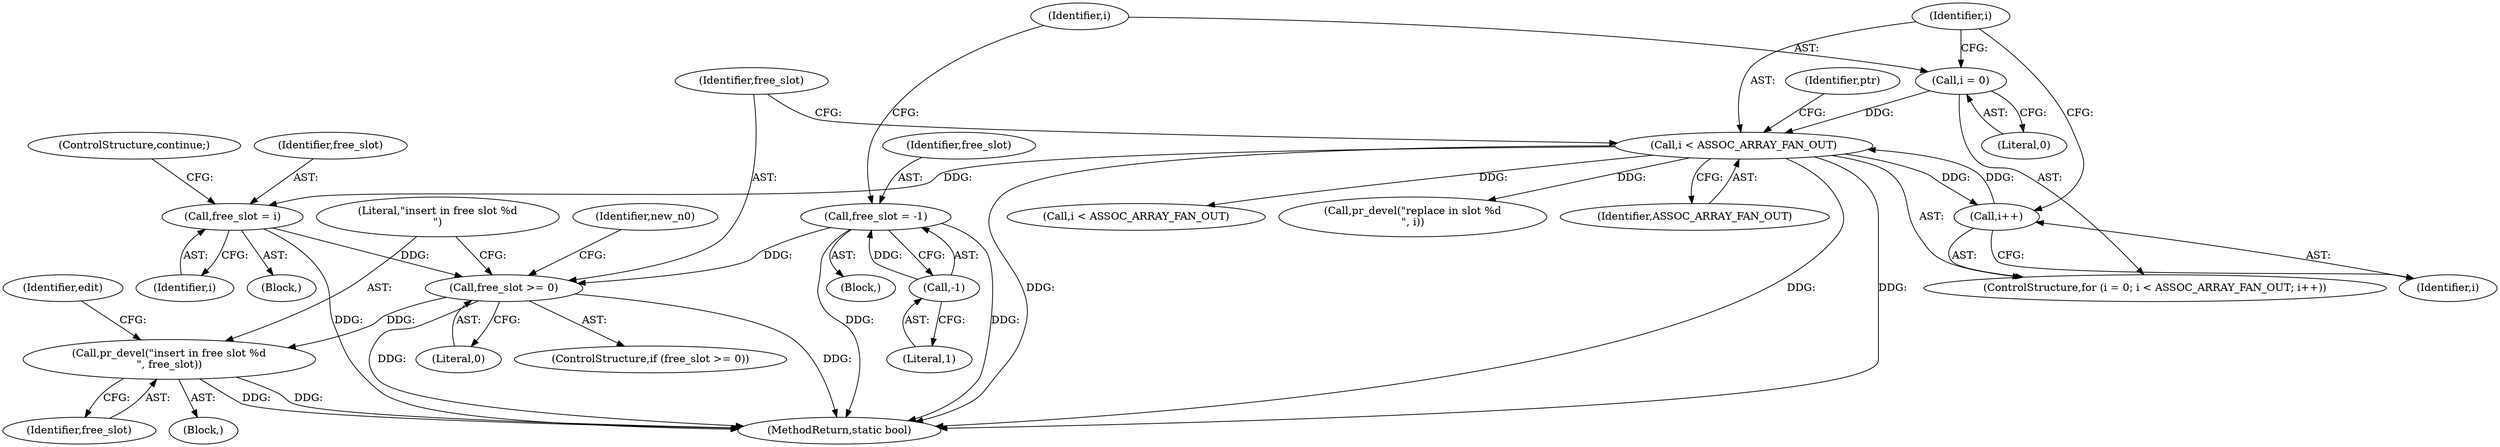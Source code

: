 digraph "0_linux_ea6789980fdaa610d7eb63602c746bf6ec70cd2b@API" {
"1000235" [label="(Call,free_slot >= 0)"];
"1000194" [label="(Call,free_slot = i)"];
"1000177" [label="(Call,i < ASSOC_ARRAY_FAN_OUT)"];
"1000180" [label="(Call,i++)"];
"1000174" [label="(Call,i = 0)"];
"1000169" [label="(Call,free_slot = -1)"];
"1000171" [label="(Call,-1)"];
"1000239" [label="(Call,pr_devel(\"insert in free slot %d\n\", free_slot))"];
"1000197" [label="(ControlStructure,continue;)"];
"1000175" [label="(Identifier,i)"];
"1000196" [label="(Identifier,i)"];
"1000177" [label="(Call,i < ASSOC_ARRAY_FAN_OUT)"];
"1000194" [label="(Call,free_slot = i)"];
"1001112" [label="(MethodReturn,static bool)"];
"1000180" [label="(Call,i++)"];
"1000171" [label="(Call,-1)"];
"1000184" [label="(Identifier,ptr)"];
"1000309" [label="(Call,i < ASSOC_ARRAY_FAN_OUT)"];
"1000169" [label="(Call,free_slot = -1)"];
"1000237" [label="(Literal,0)"];
"1000178" [label="(Identifier,i)"];
"1000240" [label="(Literal,\"insert in free slot %d\n\")"];
"1000207" [label="(Call,pr_devel(\"replace in slot %d\n\", i))"];
"1000235" [label="(Call,free_slot >= 0)"];
"1000241" [label="(Identifier,free_slot)"];
"1000244" [label="(Identifier,edit)"];
"1000195" [label="(Identifier,free_slot)"];
"1000238" [label="(Block,)"];
"1000263" [label="(Identifier,new_n0)"];
"1000179" [label="(Identifier,ASSOC_ARRAY_FAN_OUT)"];
"1000176" [label="(Literal,0)"];
"1000174" [label="(Call,i = 0)"];
"1000170" [label="(Identifier,free_slot)"];
"1000173" [label="(ControlStructure,for (i = 0; i < ASSOC_ARRAY_FAN_OUT; i++))"];
"1000234" [label="(ControlStructure,if (free_slot >= 0))"];
"1000172" [label="(Literal,1)"];
"1000193" [label="(Block,)"];
"1000236" [label="(Identifier,free_slot)"];
"1000121" [label="(Block,)"];
"1000239" [label="(Call,pr_devel(\"insert in free slot %d\n\", free_slot))"];
"1000181" [label="(Identifier,i)"];
"1000235" -> "1000234"  [label="AST: "];
"1000235" -> "1000237"  [label="CFG: "];
"1000236" -> "1000235"  [label="AST: "];
"1000237" -> "1000235"  [label="AST: "];
"1000240" -> "1000235"  [label="CFG: "];
"1000263" -> "1000235"  [label="CFG: "];
"1000235" -> "1001112"  [label="DDG: "];
"1000235" -> "1001112"  [label="DDG: "];
"1000194" -> "1000235"  [label="DDG: "];
"1000169" -> "1000235"  [label="DDG: "];
"1000235" -> "1000239"  [label="DDG: "];
"1000194" -> "1000193"  [label="AST: "];
"1000194" -> "1000196"  [label="CFG: "];
"1000195" -> "1000194"  [label="AST: "];
"1000196" -> "1000194"  [label="AST: "];
"1000197" -> "1000194"  [label="CFG: "];
"1000194" -> "1001112"  [label="DDG: "];
"1000177" -> "1000194"  [label="DDG: "];
"1000177" -> "1000173"  [label="AST: "];
"1000177" -> "1000179"  [label="CFG: "];
"1000178" -> "1000177"  [label="AST: "];
"1000179" -> "1000177"  [label="AST: "];
"1000184" -> "1000177"  [label="CFG: "];
"1000236" -> "1000177"  [label="CFG: "];
"1000177" -> "1001112"  [label="DDG: "];
"1000177" -> "1001112"  [label="DDG: "];
"1000177" -> "1001112"  [label="DDG: "];
"1000180" -> "1000177"  [label="DDG: "];
"1000174" -> "1000177"  [label="DDG: "];
"1000177" -> "1000180"  [label="DDG: "];
"1000177" -> "1000207"  [label="DDG: "];
"1000177" -> "1000309"  [label="DDG: "];
"1000180" -> "1000173"  [label="AST: "];
"1000180" -> "1000181"  [label="CFG: "];
"1000181" -> "1000180"  [label="AST: "];
"1000178" -> "1000180"  [label="CFG: "];
"1000174" -> "1000173"  [label="AST: "];
"1000174" -> "1000176"  [label="CFG: "];
"1000175" -> "1000174"  [label="AST: "];
"1000176" -> "1000174"  [label="AST: "];
"1000178" -> "1000174"  [label="CFG: "];
"1000169" -> "1000121"  [label="AST: "];
"1000169" -> "1000171"  [label="CFG: "];
"1000170" -> "1000169"  [label="AST: "];
"1000171" -> "1000169"  [label="AST: "];
"1000175" -> "1000169"  [label="CFG: "];
"1000169" -> "1001112"  [label="DDG: "];
"1000169" -> "1001112"  [label="DDG: "];
"1000171" -> "1000169"  [label="DDG: "];
"1000171" -> "1000172"  [label="CFG: "];
"1000172" -> "1000171"  [label="AST: "];
"1000239" -> "1000238"  [label="AST: "];
"1000239" -> "1000241"  [label="CFG: "];
"1000240" -> "1000239"  [label="AST: "];
"1000241" -> "1000239"  [label="AST: "];
"1000244" -> "1000239"  [label="CFG: "];
"1000239" -> "1001112"  [label="DDG: "];
"1000239" -> "1001112"  [label="DDG: "];
}
